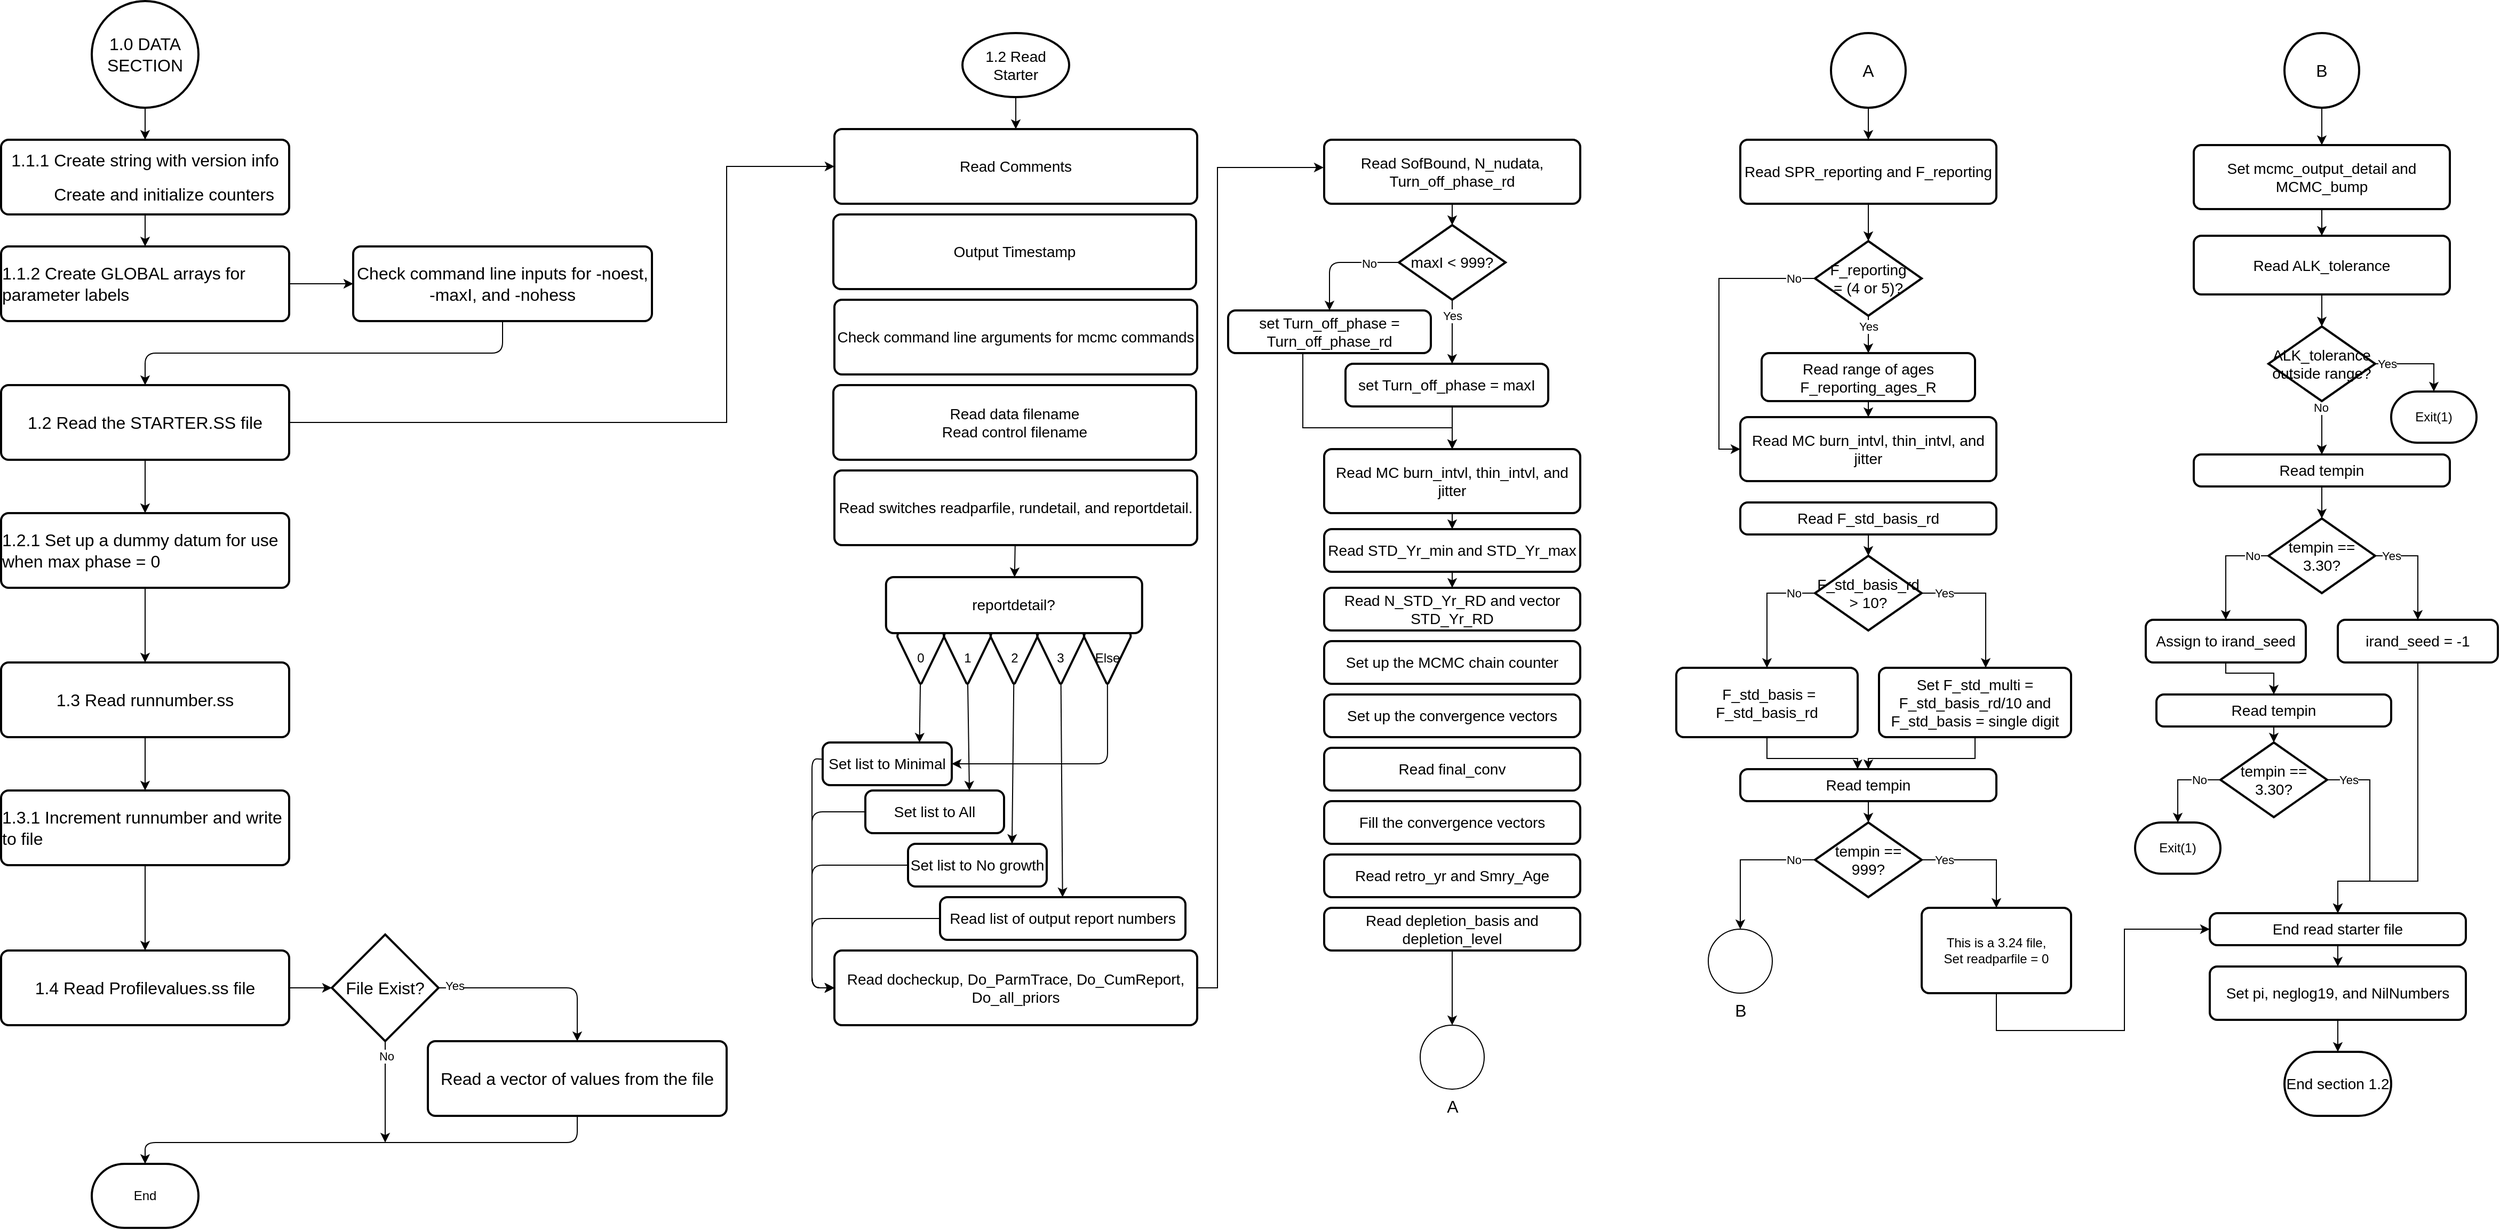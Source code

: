 <mxfile version="13.9.9" type="device"><diagram id="C5RBs43oDa-KdzZeNtuy" name="Page-1"><mxGraphModel dx="1086" dy="666" grid="1" gridSize="10" guides="1" tooltips="1" connect="1" arrows="1" fold="1" page="1" pageScale="1" pageWidth="827" pageHeight="1169" math="0" shadow="0"><root><mxCell id="WIyWlLk6GJQsqaUBKTNV-0"/><mxCell id="WIyWlLk6GJQsqaUBKTNV-1" parent="WIyWlLk6GJQsqaUBKTNV-0"/><mxCell id="gzyCwJPKPhYX8u2WVX2D-1" value="&lt;span id=&quot;docs-internal-guid-74301e7c-7fff-8f0c-b2f0-00d0969d23ce&quot; style=&quot;text-align: left&quot;&gt;&lt;p dir=&quot;ltr&quot; style=&quot;line-height: 1.2 ; margin-top: 10pt ; margin-bottom: 10pt&quot;&gt;&lt;span style=&quot;background-color: transparent ; font-family: &amp;#34;arial&amp;#34; ; font-size: 12pt&quot;&gt;1.1.1 Create string with version info&lt;/span&gt;&lt;br&gt;&lt;/p&gt;&lt;p dir=&quot;ltr&quot; style=&quot;line-height: 1.2 ; margin-top: 10pt ; margin-bottom: 10pt&quot;&gt;&lt;span style=&quot;font-size: 12pt ; font-family: &amp;#34;arial&amp;#34; ; background-color: transparent ; vertical-align: baseline&quot;&gt;&amp;nbsp;&amp;nbsp;&amp;nbsp;&amp;nbsp;&amp;nbsp;&amp;nbsp;&amp;nbsp;&amp;nbsp;&lt;/span&gt;&lt;span style=&quot;font-size: 12pt ; font-family: &amp;#34;arial&amp;#34; ; background-color: transparent ; vertical-align: baseline&quot;&gt;&lt;span class=&quot;Apple-tab-span&quot;&gt;&#9;&lt;/span&gt;&lt;/span&gt;&lt;span style=&quot;font-size: 12pt ; font-family: &amp;#34;arial&amp;#34; ; background-color: transparent ; vertical-align: baseline&quot;&gt;Create and initialize counters&lt;/span&gt;&lt;/p&gt;&lt;/span&gt;" style="rounded=1;whiteSpace=wrap;html=1;absoluteArcSize=1;arcSize=14;strokeWidth=2;" parent="WIyWlLk6GJQsqaUBKTNV-1" vertex="1"><mxGeometry x="120" y="140" width="270" height="70" as="geometry"/></mxCell><mxCell id="gzyCwJPKPhYX8u2WVX2D-2" value="&lt;span id=&quot;docs-internal-guid-74301e7c-7fff-8f0c-b2f0-00d0969d23ce&quot; style=&quot;text-align: left&quot;&gt;&lt;p dir=&quot;ltr&quot; style=&quot;line-height: 1.2 ; margin-top: 10pt ; margin-bottom: 10pt&quot;&gt;&lt;span style=&quot;font-size: 12pt ; font-family: &amp;#34;arial&amp;#34; ; background-color: transparent ; vertical-align: baseline&quot;&gt;1.1.2 Create GLOBAL arrays for parameter labels&lt;/span&gt;&lt;/p&gt;&lt;/span&gt;" style="rounded=1;whiteSpace=wrap;html=1;absoluteArcSize=1;arcSize=14;strokeWidth=2;" parent="WIyWlLk6GJQsqaUBKTNV-1" vertex="1"><mxGeometry x="120" y="240" width="270" height="70" as="geometry"/></mxCell><mxCell id="Yfk_-4pdBPyieqHBKLAY-0" style="edgeStyle=orthogonalEdgeStyle;rounded=0;orthogonalLoop=1;jettySize=auto;html=1;entryX=0;entryY=0.5;entryDx=0;entryDy=0;" parent="WIyWlLk6GJQsqaUBKTNV-1" source="gzyCwJPKPhYX8u2WVX2D-7" target="TIcceE2cuRt9TOnaKogz-20" edge="1"><mxGeometry relative="1" as="geometry"><mxPoint x="510" y="405" as="targetPoint"/><Array as="points"><mxPoint x="800" y="405"/><mxPoint x="800" y="165"/></Array></mxGeometry></mxCell><mxCell id="gzyCwJPKPhYX8u2WVX2D-7" value="&lt;span id=&quot;docs-internal-guid-74301e7c-7fff-8f0c-b2f0-00d0969d23ce&quot; style=&quot;text-align: left&quot;&gt;&lt;p dir=&quot;ltr&quot; style=&quot;line-height: 1.2 ; margin-top: 10pt ; margin-bottom: 10pt&quot;&gt;&lt;span style=&quot;font-family: &amp;#34;arial&amp;#34; ; font-size: 16px&quot;&gt;1.2 Read the STARTER.SS file&lt;/span&gt;&lt;br&gt;&lt;/p&gt;&lt;/span&gt;" style="rounded=1;whiteSpace=wrap;html=1;absoluteArcSize=1;arcSize=14;strokeWidth=2;" parent="WIyWlLk6GJQsqaUBKTNV-1" vertex="1"><mxGeometry x="120" y="370" width="270" height="70" as="geometry"/></mxCell><mxCell id="gzyCwJPKPhYX8u2WVX2D-8" value="&lt;span id=&quot;docs-internal-guid-74301e7c-7fff-8f0c-b2f0-00d0969d23ce&quot; style=&quot;text-align: left&quot;&gt;&lt;p dir=&quot;ltr&quot; style=&quot;line-height: 1.2 ; margin-top: 10pt ; margin-bottom: 10pt&quot;&gt;&lt;span style=&quot;font-family: &amp;#34;arial&amp;#34; ; font-size: 16px&quot;&gt;1.2.1 Set up a dummy datum for use when max phase = 0&lt;/span&gt;&lt;br&gt;&lt;/p&gt;&lt;/span&gt;" style="rounded=1;whiteSpace=wrap;html=1;absoluteArcSize=1;arcSize=14;strokeWidth=2;" parent="WIyWlLk6GJQsqaUBKTNV-1" vertex="1"><mxGeometry x="120" y="490" width="270" height="70" as="geometry"/></mxCell><mxCell id="gzyCwJPKPhYX8u2WVX2D-9" value="&lt;span id=&quot;docs-internal-guid-74301e7c-7fff-8f0c-b2f0-00d0969d23ce&quot; style=&quot;text-align: left&quot;&gt;&lt;p dir=&quot;ltr&quot; style=&quot;line-height: 1.2 ; margin-top: 10pt ; margin-bottom: 10pt&quot;&gt;&lt;span style=&quot;font-family: &amp;#34;arial&amp;#34; ; font-size: 16px&quot;&gt;1.3 Read runnumber.ss&lt;/span&gt;&lt;br&gt;&lt;/p&gt;&lt;/span&gt;" style="rounded=1;whiteSpace=wrap;html=1;absoluteArcSize=1;arcSize=14;strokeWidth=2;" parent="WIyWlLk6GJQsqaUBKTNV-1" vertex="1"><mxGeometry x="120" y="630" width="270" height="70" as="geometry"/></mxCell><mxCell id="gzyCwJPKPhYX8u2WVX2D-10" value="&lt;span id=&quot;docs-internal-guid-74301e7c-7fff-8f0c-b2f0-00d0969d23ce&quot; style=&quot;text-align: left&quot;&gt;&lt;p dir=&quot;ltr&quot; style=&quot;line-height: 1.2 ; margin-top: 10pt ; margin-bottom: 10pt&quot;&gt;&lt;span style=&quot;font-family: &amp;#34;arial&amp;#34; ; font-size: 16px&quot;&gt;1.3.1 Increment runnumber and write to file&lt;/span&gt;&lt;br&gt;&lt;/p&gt;&lt;/span&gt;" style="rounded=1;whiteSpace=wrap;html=1;absoluteArcSize=1;arcSize=14;strokeWidth=2;" parent="WIyWlLk6GJQsqaUBKTNV-1" vertex="1"><mxGeometry x="120" y="750" width="270" height="70" as="geometry"/></mxCell><mxCell id="TIcceE2cuRt9TOnaKogz-0" value="&lt;span id=&quot;docs-internal-guid-74301e7c-7fff-8f0c-b2f0-00d0969d23ce&quot; style=&quot;text-align: left&quot;&gt;&lt;p dir=&quot;ltr&quot; style=&quot;line-height: 1.2 ; margin-top: 10pt ; margin-bottom: 10pt&quot;&gt;&lt;span style=&quot;font-size: 12pt ; font-family: &amp;#34;arial&amp;#34; ; color: rgb(0 , 0 , 0) ; background-color: transparent ; font-weight: 400 ; font-style: normal ; font-variant: normal ; text-decoration: none ; vertical-align: baseline&quot;&gt;1.4 Read Profilevalues.ss file&lt;/span&gt;&lt;/p&gt;&lt;/span&gt;" style="rounded=1;whiteSpace=wrap;html=1;absoluteArcSize=1;arcSize=14;strokeWidth=2;" parent="WIyWlLk6GJQsqaUBKTNV-1" vertex="1"><mxGeometry x="120" y="900" width="270" height="70" as="geometry"/></mxCell><mxCell id="TIcceE2cuRt9TOnaKogz-2" value="&lt;span style=&quot;font-family: &amp;#34;arial&amp;#34; ; font-size: 16px ; text-align: left&quot;&gt;1.0 DATA SECTION&lt;/span&gt;" style="strokeWidth=2;html=1;shape=mxgraph.flowchart.start_2;whiteSpace=wrap;" parent="WIyWlLk6GJQsqaUBKTNV-1" vertex="1"><mxGeometry x="205" y="10" width="100" height="100" as="geometry"/></mxCell><mxCell id="TIcceE2cuRt9TOnaKogz-4" value="&lt;span style=&quot;font-family: &amp;#34;arial&amp;#34; ; font-size: 16px ; text-align: left&quot;&gt;Check command line inputs for -noest, -maxI, and -nohess&lt;/span&gt;" style="rounded=1;whiteSpace=wrap;html=1;absoluteArcSize=1;arcSize=14;strokeWidth=2;" parent="WIyWlLk6GJQsqaUBKTNV-1" vertex="1"><mxGeometry x="450" y="240" width="280" height="70" as="geometry"/></mxCell><mxCell id="TIcceE2cuRt9TOnaKogz-5" value="&lt;span id=&quot;docs-internal-guid-74301e7c-7fff-8f0c-b2f0-00d0969d23ce&quot; style=&quot;text-align: left&quot;&gt;&lt;p dir=&quot;ltr&quot; style=&quot;line-height: 1.2 ; margin-top: 10pt ; margin-bottom: 10pt&quot;&gt;&lt;span style=&quot;background-color: transparent ; font-family: &amp;#34;arial&amp;#34; ; font-size: 12pt&quot;&gt;Read a vector of values from the file&lt;/span&gt;&lt;/p&gt;&lt;/span&gt;" style="rounded=1;whiteSpace=wrap;html=1;absoluteArcSize=1;arcSize=14;strokeWidth=2;" parent="WIyWlLk6GJQsqaUBKTNV-1" vertex="1"><mxGeometry x="520" y="985" width="280" height="70" as="geometry"/></mxCell><mxCell id="TIcceE2cuRt9TOnaKogz-6" value="End" style="strokeWidth=2;html=1;shape=mxgraph.flowchart.terminator;whiteSpace=wrap;" parent="WIyWlLk6GJQsqaUBKTNV-1" vertex="1"><mxGeometry x="205" y="1100" width="100" height="60" as="geometry"/></mxCell><mxCell id="TIcceE2cuRt9TOnaKogz-7" value="" style="endArrow=classic;html=1;" parent="WIyWlLk6GJQsqaUBKTNV-1" source="TIcceE2cuRt9TOnaKogz-0" target="TIcceE2cuRt9TOnaKogz-29" edge="1"><mxGeometry width="50" height="50" relative="1" as="geometry"><mxPoint x="580" y="830" as="sourcePoint"/><mxPoint x="630" y="780" as="targetPoint"/></mxGeometry></mxCell><mxCell id="TIcceE2cuRt9TOnaKogz-8" value="" style="endArrow=classic;html=1;" parent="WIyWlLk6GJQsqaUBKTNV-1" source="TIcceE2cuRt9TOnaKogz-5" target="TIcceE2cuRt9TOnaKogz-6" edge="1"><mxGeometry width="50" height="50" relative="1" as="geometry"><mxPoint x="580" y="830" as="sourcePoint"/><mxPoint x="630" y="780" as="targetPoint"/><Array as="points"><mxPoint x="660" y="1080"/><mxPoint x="255" y="1080"/></Array></mxGeometry></mxCell><mxCell id="TIcceE2cuRt9TOnaKogz-9" value="" style="endArrow=classic;html=1;" parent="WIyWlLk6GJQsqaUBKTNV-1" source="gzyCwJPKPhYX8u2WVX2D-10" target="TIcceE2cuRt9TOnaKogz-0" edge="1"><mxGeometry width="50" height="50" relative="1" as="geometry"><mxPoint x="580" y="700" as="sourcePoint"/><mxPoint x="630" y="650" as="targetPoint"/></mxGeometry></mxCell><mxCell id="TIcceE2cuRt9TOnaKogz-10" value="" style="endArrow=classic;html=1;" parent="WIyWlLk6GJQsqaUBKTNV-1" source="gzyCwJPKPhYX8u2WVX2D-9" target="gzyCwJPKPhYX8u2WVX2D-10" edge="1"><mxGeometry width="50" height="50" relative="1" as="geometry"><mxPoint x="580" y="700" as="sourcePoint"/><mxPoint x="630" y="650" as="targetPoint"/></mxGeometry></mxCell><mxCell id="TIcceE2cuRt9TOnaKogz-11" value="" style="endArrow=classic;html=1;" parent="WIyWlLk6GJQsqaUBKTNV-1" source="gzyCwJPKPhYX8u2WVX2D-8" target="gzyCwJPKPhYX8u2WVX2D-9" edge="1"><mxGeometry width="50" height="50" relative="1" as="geometry"><mxPoint x="580" y="610" as="sourcePoint"/><mxPoint x="630" y="560" as="targetPoint"/></mxGeometry></mxCell><mxCell id="TIcceE2cuRt9TOnaKogz-12" value="" style="endArrow=classic;html=1;" parent="WIyWlLk6GJQsqaUBKTNV-1" source="TIcceE2cuRt9TOnaKogz-2" target="gzyCwJPKPhYX8u2WVX2D-1" edge="1"><mxGeometry width="50" height="50" relative="1" as="geometry"><mxPoint x="580" y="350" as="sourcePoint"/><mxPoint x="630" y="300" as="targetPoint"/></mxGeometry></mxCell><mxCell id="TIcceE2cuRt9TOnaKogz-13" value="" style="endArrow=classic;html=1;" parent="WIyWlLk6GJQsqaUBKTNV-1" source="gzyCwJPKPhYX8u2WVX2D-1" target="gzyCwJPKPhYX8u2WVX2D-2" edge="1"><mxGeometry width="50" height="50" relative="1" as="geometry"><mxPoint x="580" y="350" as="sourcePoint"/><mxPoint x="630" y="300" as="targetPoint"/></mxGeometry></mxCell><mxCell id="TIcceE2cuRt9TOnaKogz-14" value="" style="endArrow=classic;html=1;" parent="WIyWlLk6GJQsqaUBKTNV-1" source="gzyCwJPKPhYX8u2WVX2D-2" target="TIcceE2cuRt9TOnaKogz-4" edge="1"><mxGeometry width="50" height="50" relative="1" as="geometry"><mxPoint x="580" y="350" as="sourcePoint"/><mxPoint x="630" y="300" as="targetPoint"/></mxGeometry></mxCell><mxCell id="TIcceE2cuRt9TOnaKogz-15" value="" style="endArrow=classic;html=1;" parent="WIyWlLk6GJQsqaUBKTNV-1" source="TIcceE2cuRt9TOnaKogz-4" target="gzyCwJPKPhYX8u2WVX2D-7" edge="1"><mxGeometry width="50" height="50" relative="1" as="geometry"><mxPoint x="580" y="350" as="sourcePoint"/><mxPoint x="630" y="300" as="targetPoint"/><Array as="points"><mxPoint x="590" y="340"/><mxPoint x="255" y="340"/></Array></mxGeometry></mxCell><mxCell id="TIcceE2cuRt9TOnaKogz-17" value="" style="endArrow=classic;html=1;" parent="WIyWlLk6GJQsqaUBKTNV-1" source="gzyCwJPKPhYX8u2WVX2D-7" target="gzyCwJPKPhYX8u2WVX2D-8" edge="1"><mxGeometry width="50" height="50" relative="1" as="geometry"><mxPoint x="580" y="310" as="sourcePoint"/><mxPoint x="630" y="260" as="targetPoint"/></mxGeometry></mxCell><mxCell id="TIcceE2cuRt9TOnaKogz-19" value="&lt;font style=&quot;font-size: 14px&quot;&gt;1.2 Read Starter&lt;/font&gt;" style="strokeWidth=2;html=1;shape=mxgraph.flowchart.start_1;whiteSpace=wrap;" parent="WIyWlLk6GJQsqaUBKTNV-1" vertex="1"><mxGeometry x="1021" y="40" width="100" height="60" as="geometry"/></mxCell><mxCell id="TIcceE2cuRt9TOnaKogz-20" value="&lt;font style=&quot;font-size: 14px&quot;&gt;Read Comments&lt;/font&gt;" style="rounded=1;whiteSpace=wrap;html=1;absoluteArcSize=1;arcSize=14;strokeWidth=2;" parent="WIyWlLk6GJQsqaUBKTNV-1" vertex="1"><mxGeometry x="901" y="130" width="340" height="70" as="geometry"/></mxCell><mxCell id="TIcceE2cuRt9TOnaKogz-21" value="&lt;font style=&quot;font-size: 14px&quot;&gt;Output Timestamp&lt;/font&gt;" style="rounded=1;whiteSpace=wrap;html=1;absoluteArcSize=1;arcSize=14;strokeWidth=2;" parent="WIyWlLk6GJQsqaUBKTNV-1" vertex="1"><mxGeometry x="900" y="210" width="340" height="70" as="geometry"/></mxCell><mxCell id="TIcceE2cuRt9TOnaKogz-22" value="&lt;font style=&quot;font-size: 14px&quot;&gt;Check command line arguments for mcmc commands&lt;/font&gt;" style="rounded=1;whiteSpace=wrap;html=1;absoluteArcSize=1;arcSize=14;strokeWidth=2;" parent="WIyWlLk6GJQsqaUBKTNV-1" vertex="1"><mxGeometry x="901" y="290" width="340" height="70" as="geometry"/></mxCell><mxCell id="TIcceE2cuRt9TOnaKogz-23" value="&lt;font style=&quot;font-size: 14px&quot;&gt;Read data filename&lt;br&gt;Read control filename&lt;br&gt;&lt;/font&gt;" style="rounded=1;whiteSpace=wrap;html=1;absoluteArcSize=1;arcSize=14;strokeWidth=2;" parent="WIyWlLk6GJQsqaUBKTNV-1" vertex="1"><mxGeometry x="900" y="370" width="340" height="70" as="geometry"/></mxCell><mxCell id="TIcceE2cuRt9TOnaKogz-24" value="&lt;font style=&quot;font-size: 14px&quot;&gt;Read switches readparfile, rundetail, and reportdetail.&lt;br&gt;&lt;/font&gt;" style="rounded=1;whiteSpace=wrap;html=1;absoluteArcSize=1;arcSize=14;strokeWidth=2;" parent="WIyWlLk6GJQsqaUBKTNV-1" vertex="1"><mxGeometry x="901" y="450" width="340" height="70" as="geometry"/></mxCell><mxCell id="TIcceE2cuRt9TOnaKogz-25" value="&lt;font style=&quot;font-size: 14px&quot;&gt;Read list of output report numbers&lt;br&gt;&lt;/font&gt;" style="rounded=1;whiteSpace=wrap;html=1;absoluteArcSize=1;arcSize=14;strokeWidth=2;" parent="WIyWlLk6GJQsqaUBKTNV-1" vertex="1"><mxGeometry x="1000" y="850" width="230" height="40" as="geometry"/></mxCell><mxCell id="TIcceE2cuRt9TOnaKogz-26" value="" style="endArrow=classic;html=1;" parent="WIyWlLk6GJQsqaUBKTNV-1" source="TIcceE2cuRt9TOnaKogz-19" target="TIcceE2cuRt9TOnaKogz-20" edge="1"><mxGeometry width="50" height="50" relative="1" as="geometry"><mxPoint x="850" y="290" as="sourcePoint"/><mxPoint x="900" y="240" as="targetPoint"/></mxGeometry></mxCell><mxCell id="B9iEPsx7SQWteHCYO1sl-30" style="edgeStyle=orthogonalEdgeStyle;rounded=0;orthogonalLoop=1;jettySize=auto;html=1;entryX=-0.002;entryY=0.44;entryDx=0;entryDy=0;entryPerimeter=0;" parent="WIyWlLk6GJQsqaUBKTNV-1" source="TIcceE2cuRt9TOnaKogz-27" target="TIcceE2cuRt9TOnaKogz-28" edge="1"><mxGeometry relative="1" as="geometry"><Array as="points"><mxPoint x="1260" y="935"/><mxPoint x="1260" y="166"/><mxPoint x="1360" y="166"/></Array></mxGeometry></mxCell><mxCell id="TIcceE2cuRt9TOnaKogz-27" value="&lt;font style=&quot;font-size: 14px&quot;&gt;Read docheckup, Do_ParmTrace, Do_CumReport, Do_all_priors&lt;br&gt;&lt;/font&gt;" style="rounded=1;whiteSpace=wrap;html=1;absoluteArcSize=1;arcSize=14;strokeWidth=2;" parent="WIyWlLk6GJQsqaUBKTNV-1" vertex="1"><mxGeometry x="901" y="900" width="340" height="70" as="geometry"/></mxCell><mxCell id="TIcceE2cuRt9TOnaKogz-28" value="&lt;font style=&quot;font-size: 14px&quot;&gt;Read SofBound, N_nudata, Turn_off_phase_rd&lt;br&gt;&lt;/font&gt;" style="rounded=1;whiteSpace=wrap;html=1;absoluteArcSize=1;arcSize=14;strokeWidth=2;" parent="WIyWlLk6GJQsqaUBKTNV-1" vertex="1"><mxGeometry x="1360" y="140" width="240" height="60" as="geometry"/></mxCell><mxCell id="TIcceE2cuRt9TOnaKogz-29" value="&lt;font style=&quot;font-size: 16px&quot;&gt;File Exist?&lt;/font&gt;" style="strokeWidth=2;html=1;shape=mxgraph.flowchart.decision;whiteSpace=wrap;" parent="WIyWlLk6GJQsqaUBKTNV-1" vertex="1"><mxGeometry x="430" y="885" width="100" height="100" as="geometry"/></mxCell><mxCell id="TIcceE2cuRt9TOnaKogz-31" value="" style="endArrow=classic;html=1;" parent="WIyWlLk6GJQsqaUBKTNV-1" source="TIcceE2cuRt9TOnaKogz-29" target="TIcceE2cuRt9TOnaKogz-5" edge="1"><mxGeometry width="50" height="50" relative="1" as="geometry"><mxPoint x="400" y="1010" as="sourcePoint"/><mxPoint x="450" y="960" as="targetPoint"/><Array as="points"><mxPoint x="660" y="935"/></Array></mxGeometry></mxCell><mxCell id="TIcceE2cuRt9TOnaKogz-34" value="Yes" style="edgeLabel;html=1;align=center;verticalAlign=middle;resizable=0;points=[];" parent="TIcceE2cuRt9TOnaKogz-31" vertex="1" connectable="0"><mxGeometry x="-0.836" y="2" relative="1" as="geometry"><mxPoint as="offset"/></mxGeometry></mxCell><mxCell id="TIcceE2cuRt9TOnaKogz-32" value="" style="endArrow=classic;html=1;" parent="WIyWlLk6GJQsqaUBKTNV-1" source="TIcceE2cuRt9TOnaKogz-29" edge="1"><mxGeometry width="50" height="50" relative="1" as="geometry"><mxPoint x="480" y="1040" as="sourcePoint"/><mxPoint x="480" y="1080" as="targetPoint"/></mxGeometry></mxCell><mxCell id="TIcceE2cuRt9TOnaKogz-33" value="No" style="edgeLabel;html=1;align=center;verticalAlign=middle;resizable=0;points=[];" parent="TIcceE2cuRt9TOnaKogz-32" vertex="1" connectable="0"><mxGeometry x="-0.721" y="1" relative="1" as="geometry"><mxPoint as="offset"/></mxGeometry></mxCell><mxCell id="B9iEPsx7SQWteHCYO1sl-8" value="" style="group" parent="WIyWlLk6GJQsqaUBKTNV-1" vertex="1" connectable="0"><mxGeometry x="949.38" y="550" width="240" height="140" as="geometry"/></mxCell><mxCell id="B9iEPsx7SQWteHCYO1sl-1" value="0" style="strokeWidth=2;html=1;shape=mxgraph.flowchart.merge_or_storage;whiteSpace=wrap;" parent="B9iEPsx7SQWteHCYO1sl-8" vertex="1"><mxGeometry x="10.62" y="52.5" width="43.75" height="47.5" as="geometry"/></mxCell><mxCell id="B9iEPsx7SQWteHCYO1sl-2" value="1" style="strokeWidth=2;html=1;shape=mxgraph.flowchart.merge_or_storage;whiteSpace=wrap;" parent="B9iEPsx7SQWteHCYO1sl-8" vertex="1"><mxGeometry x="54.37" y="52.5" width="43.75" height="47.5" as="geometry"/></mxCell><mxCell id="B9iEPsx7SQWteHCYO1sl-3" value="2" style="strokeWidth=2;html=1;shape=mxgraph.flowchart.merge_or_storage;whiteSpace=wrap;" parent="B9iEPsx7SQWteHCYO1sl-8" vertex="1"><mxGeometry x="98.12" y="52.5" width="43.75" height="47.5" as="geometry"/></mxCell><mxCell id="B9iEPsx7SQWteHCYO1sl-4" value="3" style="strokeWidth=2;html=1;shape=mxgraph.flowchart.merge_or_storage;whiteSpace=wrap;" parent="B9iEPsx7SQWteHCYO1sl-8" vertex="1"><mxGeometry x="141.87" y="52.5" width="43.75" height="47.5" as="geometry"/></mxCell><mxCell id="B9iEPsx7SQWteHCYO1sl-6" value="&lt;font style=&quot;font-size: 14px&quot;&gt;reportdetail?&lt;br&gt;&lt;/font&gt;" style="rounded=1;whiteSpace=wrap;html=1;absoluteArcSize=1;arcSize=14;strokeWidth=2;" parent="B9iEPsx7SQWteHCYO1sl-8" vertex="1"><mxGeometry width="240" height="52.5" as="geometry"/></mxCell><mxCell id="B9iEPsx7SQWteHCYO1sl-7" value="Else" style="strokeWidth=2;html=1;shape=mxgraph.flowchart.merge_or_storage;whiteSpace=wrap;" parent="B9iEPsx7SQWteHCYO1sl-8" vertex="1"><mxGeometry x="185.62" y="52.5" width="43.75" height="47.5" as="geometry"/></mxCell><mxCell id="B9iEPsx7SQWteHCYO1sl-9" value="" style="endArrow=classic;html=1;" parent="WIyWlLk6GJQsqaUBKTNV-1" source="B9iEPsx7SQWteHCYO1sl-4" target="TIcceE2cuRt9TOnaKogz-25" edge="1"><mxGeometry width="50" height="50" relative="1" as="geometry"><mxPoint x="890" y="840" as="sourcePoint"/><mxPoint x="940" y="790" as="targetPoint"/></mxGeometry></mxCell><mxCell id="B9iEPsx7SQWteHCYO1sl-10" value="&lt;font style=&quot;font-size: 14px&quot;&gt;Set list to Minimal&lt;br&gt;&lt;/font&gt;" style="rounded=1;whiteSpace=wrap;html=1;absoluteArcSize=1;arcSize=14;strokeWidth=2;" parent="WIyWlLk6GJQsqaUBKTNV-1" vertex="1"><mxGeometry x="890" y="705" width="121" height="40" as="geometry"/></mxCell><mxCell id="B9iEPsx7SQWteHCYO1sl-11" value="&lt;font style=&quot;font-size: 14px&quot;&gt;Set list to All&lt;br&gt;&lt;/font&gt;" style="rounded=1;whiteSpace=wrap;html=1;absoluteArcSize=1;arcSize=14;strokeWidth=2;" parent="WIyWlLk6GJQsqaUBKTNV-1" vertex="1"><mxGeometry x="930" y="750" width="130" height="40" as="geometry"/></mxCell><mxCell id="B9iEPsx7SQWteHCYO1sl-12" value="&lt;font style=&quot;font-size: 14px&quot;&gt;Set list to No growth&lt;br&gt;&lt;/font&gt;" style="rounded=1;whiteSpace=wrap;html=1;absoluteArcSize=1;arcSize=14;strokeWidth=2;" parent="WIyWlLk6GJQsqaUBKTNV-1" vertex="1"><mxGeometry x="970" y="800" width="130" height="40" as="geometry"/></mxCell><mxCell id="B9iEPsx7SQWteHCYO1sl-13" value="" style="endArrow=classic;html=1;entryX=0.75;entryY=0;entryDx=0;entryDy=0;" parent="WIyWlLk6GJQsqaUBKTNV-1" source="B9iEPsx7SQWteHCYO1sl-1" target="B9iEPsx7SQWteHCYO1sl-10" edge="1"><mxGeometry width="50" height="50" relative="1" as="geometry"><mxPoint x="890" y="970" as="sourcePoint"/><mxPoint x="940" y="920" as="targetPoint"/></mxGeometry></mxCell><mxCell id="B9iEPsx7SQWteHCYO1sl-14" value="" style="endArrow=classic;html=1;" parent="WIyWlLk6GJQsqaUBKTNV-1" source="B9iEPsx7SQWteHCYO1sl-7" target="B9iEPsx7SQWteHCYO1sl-10" edge="1"><mxGeometry width="50" height="50" relative="1" as="geometry"><mxPoint x="890" y="900" as="sourcePoint"/><mxPoint x="940" y="850" as="targetPoint"/><Array as="points"><mxPoint x="1157" y="725"/></Array></mxGeometry></mxCell><mxCell id="B9iEPsx7SQWteHCYO1sl-15" value="" style="endArrow=classic;html=1;entryX=0.75;entryY=0;entryDx=0;entryDy=0;" parent="WIyWlLk6GJQsqaUBKTNV-1" source="B9iEPsx7SQWteHCYO1sl-3" target="B9iEPsx7SQWteHCYO1sl-12" edge="1"><mxGeometry width="50" height="50" relative="1" as="geometry"><mxPoint x="890" y="900" as="sourcePoint"/><mxPoint x="940" y="850" as="targetPoint"/></mxGeometry></mxCell><mxCell id="B9iEPsx7SQWteHCYO1sl-16" value="" style="endArrow=classic;html=1;entryX=0.75;entryY=0;entryDx=0;entryDy=0;" parent="WIyWlLk6GJQsqaUBKTNV-1" source="B9iEPsx7SQWteHCYO1sl-2" target="B9iEPsx7SQWteHCYO1sl-11" edge="1"><mxGeometry width="50" height="50" relative="1" as="geometry"><mxPoint x="890" y="900" as="sourcePoint"/><mxPoint x="940" y="850" as="targetPoint"/></mxGeometry></mxCell><mxCell id="B9iEPsx7SQWteHCYO1sl-17" value="" style="endArrow=classic;html=1;" parent="WIyWlLk6GJQsqaUBKTNV-1" source="B9iEPsx7SQWteHCYO1sl-10" target="TIcceE2cuRt9TOnaKogz-27" edge="1"><mxGeometry width="50" height="50" relative="1" as="geometry"><mxPoint x="970" y="940" as="sourcePoint"/><mxPoint x="1020" y="890" as="targetPoint"/><Array as="points"><mxPoint x="880" y="720"/><mxPoint x="880" y="935"/></Array></mxGeometry></mxCell><mxCell id="B9iEPsx7SQWteHCYO1sl-18" value="" style="endArrow=classic;html=1;" parent="WIyWlLk6GJQsqaUBKTNV-1" source="B9iEPsx7SQWteHCYO1sl-11" target="TIcceE2cuRt9TOnaKogz-27" edge="1"><mxGeometry width="50" height="50" relative="1" as="geometry"><mxPoint x="970" y="860" as="sourcePoint"/><mxPoint x="1020" y="810" as="targetPoint"/><Array as="points"><mxPoint x="880" y="770"/><mxPoint x="880" y="935"/></Array></mxGeometry></mxCell><mxCell id="B9iEPsx7SQWteHCYO1sl-19" value="" style="endArrow=classic;html=1;" parent="WIyWlLk6GJQsqaUBKTNV-1" source="B9iEPsx7SQWteHCYO1sl-12" target="TIcceE2cuRt9TOnaKogz-27" edge="1"><mxGeometry width="50" height="50" relative="1" as="geometry"><mxPoint x="970" y="860" as="sourcePoint"/><mxPoint x="1020" y="810" as="targetPoint"/><Array as="points"><mxPoint x="880" y="820"/><mxPoint x="880" y="935"/></Array></mxGeometry></mxCell><mxCell id="B9iEPsx7SQWteHCYO1sl-20" value="" style="endArrow=classic;html=1;" parent="WIyWlLk6GJQsqaUBKTNV-1" source="TIcceE2cuRt9TOnaKogz-25" target="TIcceE2cuRt9TOnaKogz-27" edge="1"><mxGeometry width="50" height="50" relative="1" as="geometry"><mxPoint x="970" y="860" as="sourcePoint"/><mxPoint x="1020" y="810" as="targetPoint"/><Array as="points"><mxPoint x="880" y="870"/><mxPoint x="880" y="935"/></Array></mxGeometry></mxCell><mxCell id="B9iEPsx7SQWteHCYO1sl-21" value="" style="endArrow=classic;html=1;" parent="WIyWlLk6GJQsqaUBKTNV-1" source="TIcceE2cuRt9TOnaKogz-24" target="B9iEPsx7SQWteHCYO1sl-6" edge="1"><mxGeometry width="50" height="50" relative="1" as="geometry"><mxPoint x="710" y="720" as="sourcePoint"/><mxPoint x="760" y="670" as="targetPoint"/></mxGeometry></mxCell><mxCell id="B9iEPsx7SQWteHCYO1sl-46" style="edgeStyle=orthogonalEdgeStyle;rounded=0;orthogonalLoop=1;jettySize=auto;html=1;entryX=0.526;entryY=0;entryDx=0;entryDy=0;entryPerimeter=0;" parent="WIyWlLk6GJQsqaUBKTNV-1" source="B9iEPsx7SQWteHCYO1sl-22" target="B9iEPsx7SQWteHCYO1sl-24" edge="1"><mxGeometry relative="1" as="geometry"/></mxCell><mxCell id="B9iEPsx7SQWteHCYO1sl-47" value="Yes" style="edgeLabel;html=1;align=center;verticalAlign=middle;resizable=0;points=[];" parent="B9iEPsx7SQWteHCYO1sl-46" vertex="1" connectable="0"><mxGeometry x="-0.72" relative="1" as="geometry"><mxPoint y="6.43" as="offset"/></mxGeometry></mxCell><mxCell id="B9iEPsx7SQWteHCYO1sl-22" value="&lt;font style=&quot;font-size: 14px&quot;&gt;maxI &amp;lt; 999?&lt;/font&gt;" style="strokeWidth=2;html=1;shape=mxgraph.flowchart.decision;whiteSpace=wrap;" parent="WIyWlLk6GJQsqaUBKTNV-1" vertex="1"><mxGeometry x="1430" y="220" width="100" height="70" as="geometry"/></mxCell><mxCell id="B9iEPsx7SQWteHCYO1sl-23" value="" style="endArrow=classic;html=1;" parent="WIyWlLk6GJQsqaUBKTNV-1" source="TIcceE2cuRt9TOnaKogz-28" target="B9iEPsx7SQWteHCYO1sl-22" edge="1"><mxGeometry width="50" height="50" relative="1" as="geometry"><mxPoint x="1620" y="360" as="sourcePoint"/><mxPoint x="1670" y="310" as="targetPoint"/></mxGeometry></mxCell><mxCell id="B9iEPsx7SQWteHCYO1sl-37" style="edgeStyle=orthogonalEdgeStyle;rounded=0;orthogonalLoop=1;jettySize=auto;html=1;" parent="WIyWlLk6GJQsqaUBKTNV-1" source="B9iEPsx7SQWteHCYO1sl-24" target="B9iEPsx7SQWteHCYO1sl-31" edge="1"><mxGeometry relative="1" as="geometry"><Array as="points"><mxPoint x="1480" y="410"/><mxPoint x="1480" y="410"/></Array></mxGeometry></mxCell><mxCell id="B9iEPsx7SQWteHCYO1sl-24" value="&lt;font style=&quot;font-size: 14px&quot;&gt;set Turn_off_phase = maxI&lt;br&gt;&lt;/font&gt;" style="rounded=1;whiteSpace=wrap;html=1;absoluteArcSize=1;arcSize=14;strokeWidth=2;" parent="WIyWlLk6GJQsqaUBKTNV-1" vertex="1"><mxGeometry x="1380" y="350" width="190" height="40" as="geometry"/></mxCell><mxCell id="B9iEPsx7SQWteHCYO1sl-36" style="edgeStyle=orthogonalEdgeStyle;rounded=0;orthogonalLoop=1;jettySize=auto;html=1;" parent="WIyWlLk6GJQsqaUBKTNV-1" source="B9iEPsx7SQWteHCYO1sl-25" target="B9iEPsx7SQWteHCYO1sl-31" edge="1"><mxGeometry relative="1" as="geometry"><mxPoint x="1360" y="430" as="targetPoint"/><Array as="points"><mxPoint x="1340" y="410"/><mxPoint x="1480" y="410"/></Array></mxGeometry></mxCell><mxCell id="B9iEPsx7SQWteHCYO1sl-25" value="&lt;font style=&quot;font-size: 14px&quot;&gt;set Turn_off_phase = Turn_off_phase_rd&lt;br&gt;&lt;/font&gt;" style="rounded=1;whiteSpace=wrap;html=1;absoluteArcSize=1;arcSize=14;strokeWidth=2;" parent="WIyWlLk6GJQsqaUBKTNV-1" vertex="1"><mxGeometry x="1270" y="300" width="190" height="40" as="geometry"/></mxCell><mxCell id="B9iEPsx7SQWteHCYO1sl-26" value="" style="endArrow=classic;html=1;" parent="WIyWlLk6GJQsqaUBKTNV-1" source="B9iEPsx7SQWteHCYO1sl-22" target="B9iEPsx7SQWteHCYO1sl-25" edge="1"><mxGeometry width="50" height="50" relative="1" as="geometry"><mxPoint x="1370" y="320" as="sourcePoint"/><mxPoint x="1420" y="270" as="targetPoint"/><Array as="points"><mxPoint x="1365" y="255"/></Array></mxGeometry></mxCell><mxCell id="B9iEPsx7SQWteHCYO1sl-29" value="No" style="edgeLabel;html=1;align=center;verticalAlign=middle;resizable=0;points=[];" parent="B9iEPsx7SQWteHCYO1sl-26" vertex="1" connectable="0"><mxGeometry x="-0.48" y="1" relative="1" as="geometry"><mxPoint as="offset"/></mxGeometry></mxCell><mxCell id="B9iEPsx7SQWteHCYO1sl-38" style="edgeStyle=orthogonalEdgeStyle;rounded=0;orthogonalLoop=1;jettySize=auto;html=1;" parent="WIyWlLk6GJQsqaUBKTNV-1" source="B9iEPsx7SQWteHCYO1sl-31" target="B9iEPsx7SQWteHCYO1sl-32" edge="1"><mxGeometry relative="1" as="geometry"/></mxCell><mxCell id="B9iEPsx7SQWteHCYO1sl-31" value="&lt;font style=&quot;font-size: 14px&quot;&gt;Read MC burn_intvl, thin_intvl, and jitter&lt;br&gt;&lt;/font&gt;" style="rounded=1;whiteSpace=wrap;html=1;absoluteArcSize=1;arcSize=14;strokeWidth=2;" parent="WIyWlLk6GJQsqaUBKTNV-1" vertex="1"><mxGeometry x="1360" y="430" width="240" height="60" as="geometry"/></mxCell><mxCell id="B9iEPsx7SQWteHCYO1sl-39" style="edgeStyle=orthogonalEdgeStyle;rounded=0;orthogonalLoop=1;jettySize=auto;html=1;entryX=0.5;entryY=0;entryDx=0;entryDy=0;" parent="WIyWlLk6GJQsqaUBKTNV-1" source="B9iEPsx7SQWteHCYO1sl-32" target="B9iEPsx7SQWteHCYO1sl-33" edge="1"><mxGeometry relative="1" as="geometry"/></mxCell><mxCell id="B9iEPsx7SQWteHCYO1sl-32" value="&lt;font style=&quot;font-size: 14px&quot;&gt;Read STD_Yr_min and STD_Yr_max&lt;br&gt;&lt;/font&gt;" style="rounded=1;whiteSpace=wrap;html=1;absoluteArcSize=1;arcSize=14;strokeWidth=2;" parent="WIyWlLk6GJQsqaUBKTNV-1" vertex="1"><mxGeometry x="1360" y="505" width="240" height="40" as="geometry"/></mxCell><mxCell id="B9iEPsx7SQWteHCYO1sl-33" value="&lt;font style=&quot;font-size: 14px&quot;&gt;Read N_STD_Yr_RD and vector STD_Yr_RD&lt;br&gt;&lt;/font&gt;" style="rounded=1;whiteSpace=wrap;html=1;absoluteArcSize=1;arcSize=14;strokeWidth=2;" parent="WIyWlLk6GJQsqaUBKTNV-1" vertex="1"><mxGeometry x="1360" y="560" width="240" height="40" as="geometry"/></mxCell><mxCell id="B9iEPsx7SQWteHCYO1sl-40" value="&lt;font style=&quot;font-size: 14px&quot;&gt;Set up the MCMC chain counter&lt;br&gt;&lt;/font&gt;" style="rounded=1;whiteSpace=wrap;html=1;absoluteArcSize=1;arcSize=14;strokeWidth=2;" parent="WIyWlLk6GJQsqaUBKTNV-1" vertex="1"><mxGeometry x="1360" y="610" width="240" height="40" as="geometry"/></mxCell><mxCell id="B9iEPsx7SQWteHCYO1sl-41" value="&lt;font style=&quot;font-size: 14px&quot;&gt;Set up the convergence vectors&lt;br&gt;&lt;/font&gt;" style="rounded=1;whiteSpace=wrap;html=1;absoluteArcSize=1;arcSize=14;strokeWidth=2;" parent="WIyWlLk6GJQsqaUBKTNV-1" vertex="1"><mxGeometry x="1360" y="660" width="240" height="40" as="geometry"/></mxCell><mxCell id="B9iEPsx7SQWteHCYO1sl-42" value="&lt;font style=&quot;font-size: 14px&quot;&gt;Read final_conv&lt;br&gt;&lt;/font&gt;" style="rounded=1;whiteSpace=wrap;html=1;absoluteArcSize=1;arcSize=14;strokeWidth=2;" parent="WIyWlLk6GJQsqaUBKTNV-1" vertex="1"><mxGeometry x="1360" y="710" width="240" height="40" as="geometry"/></mxCell><mxCell id="B9iEPsx7SQWteHCYO1sl-43" value="&lt;font style=&quot;font-size: 14px&quot;&gt;Fill the convergence vectors&lt;br&gt;&lt;/font&gt;" style="rounded=1;whiteSpace=wrap;html=1;absoluteArcSize=1;arcSize=14;strokeWidth=2;" parent="WIyWlLk6GJQsqaUBKTNV-1" vertex="1"><mxGeometry x="1360" y="760" width="240" height="40" as="geometry"/></mxCell><mxCell id="B9iEPsx7SQWteHCYO1sl-44" value="&lt;font style=&quot;font-size: 14px&quot;&gt;Read retro_yr and Smry_Age&lt;br&gt;&lt;/font&gt;" style="rounded=1;whiteSpace=wrap;html=1;absoluteArcSize=1;arcSize=14;strokeWidth=2;" parent="WIyWlLk6GJQsqaUBKTNV-1" vertex="1"><mxGeometry x="1360" y="810" width="240" height="40" as="geometry"/></mxCell><mxCell id="B9iEPsx7SQWteHCYO1sl-154" style="edgeStyle=orthogonalEdgeStyle;rounded=0;orthogonalLoop=1;jettySize=auto;html=1;" parent="WIyWlLk6GJQsqaUBKTNV-1" source="B9iEPsx7SQWteHCYO1sl-45" target="B9iEPsx7SQWteHCYO1sl-150" edge="1"><mxGeometry relative="1" as="geometry"/></mxCell><mxCell id="B9iEPsx7SQWteHCYO1sl-45" value="&lt;font style=&quot;font-size: 14px&quot;&gt;Read depletion_basis and depletion_level&lt;br&gt;&lt;/font&gt;" style="rounded=1;whiteSpace=wrap;html=1;absoluteArcSize=1;arcSize=14;strokeWidth=2;" parent="WIyWlLk6GJQsqaUBKTNV-1" vertex="1"><mxGeometry x="1360" y="860" width="240" height="40" as="geometry"/></mxCell><mxCell id="B9iEPsx7SQWteHCYO1sl-60" style="edgeStyle=orthogonalEdgeStyle;rounded=0;orthogonalLoop=1;jettySize=auto;html=1;" parent="WIyWlLk6GJQsqaUBKTNV-1" source="B9iEPsx7SQWteHCYO1sl-48" target="B9iEPsx7SQWteHCYO1sl-51" edge="1"><mxGeometry relative="1" as="geometry"/></mxCell><mxCell id="B9iEPsx7SQWteHCYO1sl-48" value="&lt;font style=&quot;font-size: 14px&quot;&gt;Read SPR_reporting and F_reporting&lt;br&gt;&lt;/font&gt;" style="rounded=1;whiteSpace=wrap;html=1;absoluteArcSize=1;arcSize=14;strokeWidth=2;" parent="WIyWlLk6GJQsqaUBKTNV-1" vertex="1"><mxGeometry x="1750" y="140" width="240" height="60" as="geometry"/></mxCell><mxCell id="B9iEPsx7SQWteHCYO1sl-58" style="edgeStyle=orthogonalEdgeStyle;rounded=0;orthogonalLoop=1;jettySize=auto;html=1;" parent="WIyWlLk6GJQsqaUBKTNV-1" source="B9iEPsx7SQWteHCYO1sl-51" target="B9iEPsx7SQWteHCYO1sl-53" edge="1"><mxGeometry relative="1" as="geometry"/></mxCell><mxCell id="B9iEPsx7SQWteHCYO1sl-59" value="Yes" style="edgeLabel;html=1;align=center;verticalAlign=middle;resizable=0;points=[];" parent="B9iEPsx7SQWteHCYO1sl-58" vertex="1" connectable="0"><mxGeometry x="-0.658" relative="1" as="geometry"><mxPoint y="2.38" as="offset"/></mxGeometry></mxCell><mxCell id="B9iEPsx7SQWteHCYO1sl-62" style="edgeStyle=orthogonalEdgeStyle;rounded=0;orthogonalLoop=1;jettySize=auto;html=1;entryX=0;entryY=0.5;entryDx=0;entryDy=0;" parent="WIyWlLk6GJQsqaUBKTNV-1" source="B9iEPsx7SQWteHCYO1sl-51" target="B9iEPsx7SQWteHCYO1sl-57" edge="1"><mxGeometry relative="1" as="geometry"><Array as="points"><mxPoint x="1730" y="270"/><mxPoint x="1730" y="430"/></Array></mxGeometry></mxCell><mxCell id="B9iEPsx7SQWteHCYO1sl-63" value="No" style="edgeLabel;html=1;align=center;verticalAlign=middle;resizable=0;points=[];" parent="B9iEPsx7SQWteHCYO1sl-62" vertex="1" connectable="0"><mxGeometry x="-0.949" relative="1" as="geometry"><mxPoint x="-13.33" as="offset"/></mxGeometry></mxCell><mxCell id="B9iEPsx7SQWteHCYO1sl-51" value="&lt;font style=&quot;font-size: 14px&quot;&gt;F_reporting &lt;br&gt;= (4 or 5)?&lt;/font&gt;" style="strokeWidth=2;html=1;shape=mxgraph.flowchart.decision;whiteSpace=wrap;" parent="WIyWlLk6GJQsqaUBKTNV-1" vertex="1"><mxGeometry x="1820" y="235" width="100" height="70" as="geometry"/></mxCell><mxCell id="B9iEPsx7SQWteHCYO1sl-52" style="edgeStyle=orthogonalEdgeStyle;rounded=0;orthogonalLoop=1;jettySize=auto;html=1;" parent="WIyWlLk6GJQsqaUBKTNV-1" source="B9iEPsx7SQWteHCYO1sl-53" target="B9iEPsx7SQWteHCYO1sl-57" edge="1"><mxGeometry relative="1" as="geometry"><Array as="points"/></mxGeometry></mxCell><mxCell id="B9iEPsx7SQWteHCYO1sl-53" value="&lt;font style=&quot;font-size: 14px&quot;&gt;Read range of ages F_reporting_ages_R&lt;br&gt;&lt;/font&gt;" style="rounded=1;whiteSpace=wrap;html=1;absoluteArcSize=1;arcSize=14;strokeWidth=2;" parent="WIyWlLk6GJQsqaUBKTNV-1" vertex="1"><mxGeometry x="1770" y="340" width="200" height="45" as="geometry"/></mxCell><mxCell id="B9iEPsx7SQWteHCYO1sl-57" value="&lt;font style=&quot;font-size: 14px&quot;&gt;Read MC burn_intvl, thin_intvl, and jitter&lt;br&gt;&lt;/font&gt;" style="rounded=1;whiteSpace=wrap;html=1;absoluteArcSize=1;arcSize=14;strokeWidth=2;" parent="WIyWlLk6GJQsqaUBKTNV-1" vertex="1"><mxGeometry x="1750" y="400" width="240" height="60" as="geometry"/></mxCell><mxCell id="B9iEPsx7SQWteHCYO1sl-71" style="edgeStyle=orthogonalEdgeStyle;rounded=0;orthogonalLoop=1;jettySize=auto;html=1;entryX=0.5;entryY=0;entryDx=0;entryDy=0;entryPerimeter=0;" parent="WIyWlLk6GJQsqaUBKTNV-1" source="B9iEPsx7SQWteHCYO1sl-64" target="B9iEPsx7SQWteHCYO1sl-68" edge="1"><mxGeometry relative="1" as="geometry"/></mxCell><mxCell id="B9iEPsx7SQWteHCYO1sl-64" value="&lt;font style=&quot;font-size: 14px&quot;&gt;Read F_std_basis_rd&lt;br&gt;&lt;/font&gt;" style="rounded=1;whiteSpace=wrap;html=1;absoluteArcSize=1;arcSize=14;strokeWidth=2;" parent="WIyWlLk6GJQsqaUBKTNV-1" vertex="1"><mxGeometry x="1750" y="480" width="240" height="30" as="geometry"/></mxCell><mxCell id="B9iEPsx7SQWteHCYO1sl-74" style="edgeStyle=orthogonalEdgeStyle;rounded=0;orthogonalLoop=1;jettySize=auto;html=1;" parent="WIyWlLk6GJQsqaUBKTNV-1" source="B9iEPsx7SQWteHCYO1sl-68" target="B9iEPsx7SQWteHCYO1sl-70" edge="1"><mxGeometry relative="1" as="geometry"><Array as="points"><mxPoint x="1980" y="565"/></Array></mxGeometry></mxCell><mxCell id="B9iEPsx7SQWteHCYO1sl-75" value="Yes" style="edgeLabel;html=1;align=center;verticalAlign=middle;resizable=0;points=[];" parent="B9iEPsx7SQWteHCYO1sl-74" vertex="1" connectable="0"><mxGeometry x="-0.865" y="-1" relative="1" as="geometry"><mxPoint x="11.43" y="-1" as="offset"/></mxGeometry></mxCell><mxCell id="B9iEPsx7SQWteHCYO1sl-76" style="edgeStyle=orthogonalEdgeStyle;rounded=0;orthogonalLoop=1;jettySize=auto;html=1;" parent="WIyWlLk6GJQsqaUBKTNV-1" source="B9iEPsx7SQWteHCYO1sl-68" target="B9iEPsx7SQWteHCYO1sl-72" edge="1"><mxGeometry relative="1" as="geometry"><Array as="points"><mxPoint x="1775" y="565"/></Array></mxGeometry></mxCell><mxCell id="B9iEPsx7SQWteHCYO1sl-77" value="No" style="edgeLabel;html=1;align=center;verticalAlign=middle;resizable=0;points=[];" parent="B9iEPsx7SQWteHCYO1sl-76" vertex="1" connectable="0"><mxGeometry x="-0.854" y="1" relative="1" as="geometry"><mxPoint x="-11.43" y="-1" as="offset"/></mxGeometry></mxCell><mxCell id="B9iEPsx7SQWteHCYO1sl-68" value="&lt;font style=&quot;font-size: 14px&quot;&gt;F_std_basis_rd &amp;gt; 10?&lt;/font&gt;" style="strokeWidth=2;html=1;shape=mxgraph.flowchart.decision;whiteSpace=wrap;" parent="WIyWlLk6GJQsqaUBKTNV-1" vertex="1"><mxGeometry x="1820" y="530" width="100" height="70" as="geometry"/></mxCell><mxCell id="B9iEPsx7SQWteHCYO1sl-80" style="edgeStyle=orthogonalEdgeStyle;rounded=0;orthogonalLoop=1;jettySize=auto;html=1;entryX=0.5;entryY=0;entryDx=0;entryDy=0;" parent="WIyWlLk6GJQsqaUBKTNV-1" source="B9iEPsx7SQWteHCYO1sl-70" target="B9iEPsx7SQWteHCYO1sl-79" edge="1"><mxGeometry relative="1" as="geometry"/></mxCell><mxCell id="B9iEPsx7SQWteHCYO1sl-70" value="&lt;font style=&quot;font-size: 14px&quot;&gt;Set F_std_multi = F_std_basis_rd/10 and F_std_basis = single digit&lt;br&gt;&lt;/font&gt;" style="rounded=1;whiteSpace=wrap;html=1;absoluteArcSize=1;arcSize=14;strokeWidth=2;" parent="WIyWlLk6GJQsqaUBKTNV-1" vertex="1"><mxGeometry x="1880" y="635" width="180" height="65" as="geometry"/></mxCell><mxCell id="B9iEPsx7SQWteHCYO1sl-81" style="edgeStyle=orthogonalEdgeStyle;rounded=0;orthogonalLoop=1;jettySize=auto;html=1;entryX=0.458;entryY=0;entryDx=0;entryDy=0;entryPerimeter=0;" parent="WIyWlLk6GJQsqaUBKTNV-1" source="B9iEPsx7SQWteHCYO1sl-72" target="B9iEPsx7SQWteHCYO1sl-79" edge="1"><mxGeometry relative="1" as="geometry"/></mxCell><mxCell id="B9iEPsx7SQWteHCYO1sl-72" value="&lt;font style=&quot;font-size: 14px&quot;&gt;&amp;nbsp;F_std_basis = F_std_basis_rd&lt;br&gt;&lt;/font&gt;" style="rounded=1;whiteSpace=wrap;html=1;absoluteArcSize=1;arcSize=14;strokeWidth=2;" parent="WIyWlLk6GJQsqaUBKTNV-1" vertex="1"><mxGeometry x="1690" y="635" width="170" height="65" as="geometry"/></mxCell><mxCell id="B9iEPsx7SQWteHCYO1sl-84" style="edgeStyle=orthogonalEdgeStyle;rounded=0;orthogonalLoop=1;jettySize=auto;html=1;exitX=1;exitY=0.5;exitDx=0;exitDy=0;exitPerimeter=0;" parent="WIyWlLk6GJQsqaUBKTNV-1" source="B9iEPsx7SQWteHCYO1sl-78" target="B9iEPsx7SQWteHCYO1sl-83" edge="1"><mxGeometry relative="1" as="geometry"/></mxCell><mxCell id="B9iEPsx7SQWteHCYO1sl-85" value="Yes" style="edgeLabel;html=1;align=center;verticalAlign=middle;resizable=0;points=[];" parent="B9iEPsx7SQWteHCYO1sl-84" vertex="1" connectable="0"><mxGeometry x="-0.905" relative="1" as="geometry"><mxPoint x="14.76" as="offset"/></mxGeometry></mxCell><mxCell id="B9iEPsx7SQWteHCYO1sl-87" style="edgeStyle=orthogonalEdgeStyle;rounded=0;orthogonalLoop=1;jettySize=auto;html=1;" parent="WIyWlLk6GJQsqaUBKTNV-1" source="B9iEPsx7SQWteHCYO1sl-78" target="B9iEPsx7SQWteHCYO1sl-90" edge="1"><mxGeometry relative="1" as="geometry"><Array as="points"><mxPoint x="1750" y="815"/></Array><mxPoint x="1750" y="860" as="targetPoint"/></mxGeometry></mxCell><mxCell id="B9iEPsx7SQWteHCYO1sl-88" value="No" style="edgeLabel;html=1;align=center;verticalAlign=middle;resizable=0;points=[];" parent="B9iEPsx7SQWteHCYO1sl-87" vertex="1" connectable="0"><mxGeometry x="-0.794" relative="1" as="geometry"><mxPoint x="-6.19" as="offset"/></mxGeometry></mxCell><mxCell id="B9iEPsx7SQWteHCYO1sl-78" value="&lt;font style=&quot;font-size: 14px&quot;&gt;tempin == &lt;br&gt;999?&lt;/font&gt;" style="strokeWidth=2;html=1;shape=mxgraph.flowchart.decision;whiteSpace=wrap;" parent="WIyWlLk6GJQsqaUBKTNV-1" vertex="1"><mxGeometry x="1820" y="780" width="100" height="70" as="geometry"/></mxCell><mxCell id="B9iEPsx7SQWteHCYO1sl-82" style="edgeStyle=orthogonalEdgeStyle;rounded=0;orthogonalLoop=1;jettySize=auto;html=1;exitX=0.5;exitY=1;exitDx=0;exitDy=0;entryX=0.5;entryY=0;entryDx=0;entryDy=0;entryPerimeter=0;" parent="WIyWlLk6GJQsqaUBKTNV-1" source="B9iEPsx7SQWteHCYO1sl-79" target="B9iEPsx7SQWteHCYO1sl-78" edge="1"><mxGeometry relative="1" as="geometry"/></mxCell><mxCell id="B9iEPsx7SQWteHCYO1sl-79" value="&lt;font style=&quot;font-size: 14px&quot;&gt;Read tempin&lt;br&gt;&lt;/font&gt;" style="rounded=1;whiteSpace=wrap;html=1;absoluteArcSize=1;arcSize=14;strokeWidth=2;" parent="WIyWlLk6GJQsqaUBKTNV-1" vertex="1"><mxGeometry x="1750" y="730" width="240" height="30" as="geometry"/></mxCell><mxCell id="B9iEPsx7SQWteHCYO1sl-92" style="edgeStyle=orthogonalEdgeStyle;rounded=0;orthogonalLoop=1;jettySize=auto;html=1;entryX=0;entryY=0.5;entryDx=0;entryDy=0;" parent="WIyWlLk6GJQsqaUBKTNV-1" source="B9iEPsx7SQWteHCYO1sl-83" target="B9iEPsx7SQWteHCYO1sl-111" edge="1"><mxGeometry relative="1" as="geometry"><mxPoint x="1990" y="970" as="targetPoint"/><Array as="points"><mxPoint x="1990" y="975"/><mxPoint x="2110" y="975"/><mxPoint x="2110" y="880"/></Array></mxGeometry></mxCell><mxCell id="B9iEPsx7SQWteHCYO1sl-83" value="This is a 3.24 file,&lt;br&gt;Set readparfile = 0&lt;br&gt;" style="rounded=1;whiteSpace=wrap;html=1;absoluteArcSize=1;arcSize=14;strokeWidth=2;" parent="WIyWlLk6GJQsqaUBKTNV-1" vertex="1"><mxGeometry x="1920" y="860" width="140" height="80" as="geometry"/></mxCell><mxCell id="B9iEPsx7SQWteHCYO1sl-90" value="&lt;font style=&quot;font-size: 16px&quot;&gt;B&lt;/font&gt;" style="verticalLabelPosition=bottom;verticalAlign=top;html=1;shape=mxgraph.flowchart.on-page_reference;" parent="WIyWlLk6GJQsqaUBKTNV-1" vertex="1"><mxGeometry x="1720" y="880" width="60" height="60" as="geometry"/></mxCell><mxCell id="B9iEPsx7SQWteHCYO1sl-97" style="edgeStyle=orthogonalEdgeStyle;rounded=0;orthogonalLoop=1;jettySize=auto;html=1;entryX=0.5;entryY=0;entryDx=0;entryDy=0;" parent="WIyWlLk6GJQsqaUBKTNV-1" source="B9iEPsx7SQWteHCYO1sl-95" target="B9iEPsx7SQWteHCYO1sl-96" edge="1"><mxGeometry relative="1" as="geometry"/></mxCell><mxCell id="B9iEPsx7SQWteHCYO1sl-95" value="&lt;font style=&quot;font-size: 16px&quot;&gt;B&lt;/font&gt;" style="strokeWidth=2;html=1;shape=mxgraph.flowchart.start_2;whiteSpace=wrap;" parent="WIyWlLk6GJQsqaUBKTNV-1" vertex="1"><mxGeometry x="2260" y="40" width="70" height="70" as="geometry"/></mxCell><mxCell id="B9iEPsx7SQWteHCYO1sl-108" style="edgeStyle=orthogonalEdgeStyle;rounded=0;orthogonalLoop=1;jettySize=auto;html=1;" parent="WIyWlLk6GJQsqaUBKTNV-1" source="B9iEPsx7SQWteHCYO1sl-96" target="B9iEPsx7SQWteHCYO1sl-98" edge="1"><mxGeometry relative="1" as="geometry"/></mxCell><mxCell id="B9iEPsx7SQWteHCYO1sl-96" value="&lt;font style=&quot;font-size: 14px&quot;&gt;Set mcmc_output_detail and MCMC_bump&lt;br&gt;&lt;/font&gt;" style="rounded=1;whiteSpace=wrap;html=1;absoluteArcSize=1;arcSize=14;strokeWidth=2;" parent="WIyWlLk6GJQsqaUBKTNV-1" vertex="1"><mxGeometry x="2175" y="145" width="240" height="60" as="geometry"/></mxCell><mxCell id="B9iEPsx7SQWteHCYO1sl-105" style="edgeStyle=orthogonalEdgeStyle;rounded=0;orthogonalLoop=1;jettySize=auto;html=1;entryX=0.5;entryY=0;entryDx=0;entryDy=0;entryPerimeter=0;" parent="WIyWlLk6GJQsqaUBKTNV-1" source="B9iEPsx7SQWteHCYO1sl-98" target="B9iEPsx7SQWteHCYO1sl-99" edge="1"><mxGeometry relative="1" as="geometry"/></mxCell><mxCell id="B9iEPsx7SQWteHCYO1sl-98" value="&lt;font style=&quot;font-size: 14px&quot;&gt;Read ALK_tolerance&lt;br&gt;&lt;/font&gt;" style="rounded=1;whiteSpace=wrap;html=1;absoluteArcSize=1;arcSize=14;strokeWidth=2;" parent="WIyWlLk6GJQsqaUBKTNV-1" vertex="1"><mxGeometry x="2175" y="230" width="240" height="55" as="geometry"/></mxCell><mxCell id="B9iEPsx7SQWteHCYO1sl-112" style="edgeStyle=orthogonalEdgeStyle;rounded=0;orthogonalLoop=1;jettySize=auto;html=1;entryX=0.5;entryY=0;entryDx=0;entryDy=0;entryPerimeter=0;" parent="WIyWlLk6GJQsqaUBKTNV-1" source="B9iEPsx7SQWteHCYO1sl-99" target="B9iEPsx7SQWteHCYO1sl-102" edge="1"><mxGeometry relative="1" as="geometry"/></mxCell><mxCell id="B9iEPsx7SQWteHCYO1sl-113" value="Yes" style="edgeLabel;html=1;align=center;verticalAlign=middle;resizable=0;points=[];" parent="B9iEPsx7SQWteHCYO1sl-112" vertex="1" connectable="0"><mxGeometry x="-0.733" relative="1" as="geometry"><mxPoint as="offset"/></mxGeometry></mxCell><mxCell id="B9iEPsx7SQWteHCYO1sl-129" style="edgeStyle=orthogonalEdgeStyle;rounded=0;orthogonalLoop=1;jettySize=auto;html=1;entryX=0.5;entryY=0;entryDx=0;entryDy=0;" parent="WIyWlLk6GJQsqaUBKTNV-1" source="B9iEPsx7SQWteHCYO1sl-99" target="B9iEPsx7SQWteHCYO1sl-109" edge="1"><mxGeometry relative="1" as="geometry"/></mxCell><mxCell id="B9iEPsx7SQWteHCYO1sl-130" value="" style="edgeStyle=orthogonalEdgeStyle;rounded=0;orthogonalLoop=1;jettySize=auto;html=1;" parent="WIyWlLk6GJQsqaUBKTNV-1" source="B9iEPsx7SQWteHCYO1sl-99" target="B9iEPsx7SQWteHCYO1sl-109" edge="1"><mxGeometry relative="1" as="geometry"/></mxCell><mxCell id="B9iEPsx7SQWteHCYO1sl-131" value="No" style="edgeLabel;html=1;align=center;verticalAlign=middle;resizable=0;points=[];" parent="B9iEPsx7SQWteHCYO1sl-130" vertex="1" connectable="0"><mxGeometry x="-0.768" y="-1" relative="1" as="geometry"><mxPoint as="offset"/></mxGeometry></mxCell><mxCell id="B9iEPsx7SQWteHCYO1sl-99" value="&lt;font style=&quot;font-size: 14px&quot;&gt;ALK_tolerance outside range?&lt;/font&gt;" style="strokeWidth=2;html=1;shape=mxgraph.flowchart.decision;whiteSpace=wrap;" parent="WIyWlLk6GJQsqaUBKTNV-1" vertex="1"><mxGeometry x="2245" y="315" width="100" height="70" as="geometry"/></mxCell><mxCell id="B9iEPsx7SQWteHCYO1sl-102" value="Exit(1)" style="strokeWidth=2;html=1;shape=mxgraph.flowchart.terminator;whiteSpace=wrap;" parent="WIyWlLk6GJQsqaUBKTNV-1" vertex="1"><mxGeometry x="2360" y="376" width="80" height="48" as="geometry"/></mxCell><mxCell id="B9iEPsx7SQWteHCYO1sl-128" style="edgeStyle=orthogonalEdgeStyle;rounded=0;orthogonalLoop=1;jettySize=auto;html=1;entryX=0.5;entryY=0;entryDx=0;entryDy=0;entryPerimeter=0;" parent="WIyWlLk6GJQsqaUBKTNV-1" source="B9iEPsx7SQWteHCYO1sl-109" target="B9iEPsx7SQWteHCYO1sl-110" edge="1"><mxGeometry relative="1" as="geometry"/></mxCell><mxCell id="B9iEPsx7SQWteHCYO1sl-109" value="&lt;font style=&quot;font-size: 14px&quot;&gt;Read tempin&lt;br&gt;&lt;/font&gt;" style="rounded=1;whiteSpace=wrap;html=1;absoluteArcSize=1;arcSize=14;strokeWidth=2;" parent="WIyWlLk6GJQsqaUBKTNV-1" vertex="1"><mxGeometry x="2175" y="435" width="240" height="30" as="geometry"/></mxCell><mxCell id="B9iEPsx7SQWteHCYO1sl-124" style="edgeStyle=orthogonalEdgeStyle;rounded=0;orthogonalLoop=1;jettySize=auto;html=1;" parent="WIyWlLk6GJQsqaUBKTNV-1" source="B9iEPsx7SQWteHCYO1sl-110" target="B9iEPsx7SQWteHCYO1sl-116" edge="1"><mxGeometry relative="1" as="geometry"><Array as="points"><mxPoint x="2205" y="530"/></Array></mxGeometry></mxCell><mxCell id="B9iEPsx7SQWteHCYO1sl-127" value="No" style="edgeLabel;html=1;align=center;verticalAlign=middle;resizable=0;points=[];" parent="B9iEPsx7SQWteHCYO1sl-124" vertex="1" connectable="0"><mxGeometry x="-0.789" relative="1" as="geometry"><mxPoint x="-4.52" as="offset"/></mxGeometry></mxCell><mxCell id="B9iEPsx7SQWteHCYO1sl-125" style="edgeStyle=orthogonalEdgeStyle;rounded=0;orthogonalLoop=1;jettySize=auto;html=1;" parent="WIyWlLk6GJQsqaUBKTNV-1" source="B9iEPsx7SQWteHCYO1sl-110" edge="1"><mxGeometry relative="1" as="geometry"><mxPoint x="2385" y="590" as="targetPoint"/><Array as="points"><mxPoint x="2385" y="530"/></Array></mxGeometry></mxCell><mxCell id="B9iEPsx7SQWteHCYO1sl-126" value="Yes" style="edgeLabel;html=1;align=center;verticalAlign=middle;resizable=0;points=[];" parent="B9iEPsx7SQWteHCYO1sl-125" vertex="1" connectable="0"><mxGeometry x="-0.754" y="-1" relative="1" as="geometry"><mxPoint x="2.62" y="-1" as="offset"/></mxGeometry></mxCell><mxCell id="B9iEPsx7SQWteHCYO1sl-110" value="&lt;font style=&quot;font-size: 14px&quot;&gt;tempin == &lt;br&gt;3.30?&lt;/font&gt;" style="strokeWidth=2;html=1;shape=mxgraph.flowchart.decision;whiteSpace=wrap;" parent="WIyWlLk6GJQsqaUBKTNV-1" vertex="1"><mxGeometry x="2245" y="495" width="100" height="70" as="geometry"/></mxCell><mxCell id="B9iEPsx7SQWteHCYO1sl-147" style="edgeStyle=orthogonalEdgeStyle;rounded=0;orthogonalLoop=1;jettySize=auto;html=1;entryX=0.5;entryY=0;entryDx=0;entryDy=0;" parent="WIyWlLk6GJQsqaUBKTNV-1" source="B9iEPsx7SQWteHCYO1sl-111" target="B9iEPsx7SQWteHCYO1sl-146" edge="1"><mxGeometry relative="1" as="geometry"/></mxCell><mxCell id="B9iEPsx7SQWteHCYO1sl-111" value="&lt;font style=&quot;font-size: 14px&quot;&gt;End read starter file&lt;br&gt;&lt;/font&gt;" style="rounded=1;whiteSpace=wrap;html=1;absoluteArcSize=1;arcSize=14;strokeWidth=2;" parent="WIyWlLk6GJQsqaUBKTNV-1" vertex="1"><mxGeometry x="2190" y="865" width="240" height="30" as="geometry"/></mxCell><mxCell id="B9iEPsx7SQWteHCYO1sl-140" style="edgeStyle=orthogonalEdgeStyle;rounded=0;orthogonalLoop=1;jettySize=auto;html=1;" parent="WIyWlLk6GJQsqaUBKTNV-1" source="B9iEPsx7SQWteHCYO1sl-116" target="B9iEPsx7SQWteHCYO1sl-117" edge="1"><mxGeometry relative="1" as="geometry"><Array as="points"><mxPoint x="2205" y="640"/><mxPoint x="2250" y="640"/></Array></mxGeometry></mxCell><mxCell id="B9iEPsx7SQWteHCYO1sl-116" value="&lt;font style=&quot;font-size: 14px&quot;&gt;Assign to irand_seed&lt;br&gt;&lt;/font&gt;" style="rounded=1;whiteSpace=wrap;html=1;absoluteArcSize=1;arcSize=14;strokeWidth=2;" parent="WIyWlLk6GJQsqaUBKTNV-1" vertex="1"><mxGeometry x="2130" y="590" width="150" height="40" as="geometry"/></mxCell><mxCell id="B9iEPsx7SQWteHCYO1sl-136" style="edgeStyle=orthogonalEdgeStyle;rounded=0;orthogonalLoop=1;jettySize=auto;html=1;entryX=0.5;entryY=0;entryDx=0;entryDy=0;entryPerimeter=0;" parent="WIyWlLk6GJQsqaUBKTNV-1" source="B9iEPsx7SQWteHCYO1sl-117" target="B9iEPsx7SQWteHCYO1sl-118" edge="1"><mxGeometry relative="1" as="geometry"/></mxCell><mxCell id="B9iEPsx7SQWteHCYO1sl-117" value="&lt;font style=&quot;font-size: 14px&quot;&gt;Read tempin&lt;br&gt;&lt;/font&gt;" style="rounded=1;whiteSpace=wrap;html=1;absoluteArcSize=1;arcSize=14;strokeWidth=2;" parent="WIyWlLk6GJQsqaUBKTNV-1" vertex="1"><mxGeometry x="2140" y="660" width="220" height="30" as="geometry"/></mxCell><mxCell id="B9iEPsx7SQWteHCYO1sl-134" style="edgeStyle=orthogonalEdgeStyle;rounded=0;orthogonalLoop=1;jettySize=auto;html=1;" parent="WIyWlLk6GJQsqaUBKTNV-1" source="B9iEPsx7SQWteHCYO1sl-118" target="B9iEPsx7SQWteHCYO1sl-133" edge="1"><mxGeometry relative="1" as="geometry"><Array as="points"><mxPoint x="2160" y="740"/></Array></mxGeometry></mxCell><mxCell id="B9iEPsx7SQWteHCYO1sl-135" value="No" style="edgeLabel;html=1;align=center;verticalAlign=middle;resizable=0;points=[];" parent="B9iEPsx7SQWteHCYO1sl-134" vertex="1" connectable="0"><mxGeometry x="-0.787" relative="1" as="geometry"><mxPoint x="-11.43" as="offset"/></mxGeometry></mxCell><mxCell id="B9iEPsx7SQWteHCYO1sl-142" style="edgeStyle=orthogonalEdgeStyle;rounded=0;orthogonalLoop=1;jettySize=auto;html=1;" parent="WIyWlLk6GJQsqaUBKTNV-1" source="B9iEPsx7SQWteHCYO1sl-118" target="B9iEPsx7SQWteHCYO1sl-111" edge="1"><mxGeometry relative="1" as="geometry"><mxPoint x="2310" y="885" as="targetPoint"/><Array as="points"><mxPoint x="2340" y="740"/><mxPoint x="2340" y="835"/><mxPoint x="2310" y="835"/></Array></mxGeometry></mxCell><mxCell id="B9iEPsx7SQWteHCYO1sl-143" value="Yes" style="edgeLabel;html=1;align=center;verticalAlign=middle;resizable=0;points=[];" parent="B9iEPsx7SQWteHCYO1sl-142" vertex="1" connectable="0"><mxGeometry x="-0.892" relative="1" as="geometry"><mxPoint x="9.52" as="offset"/></mxGeometry></mxCell><mxCell id="B9iEPsx7SQWteHCYO1sl-118" value="&lt;font style=&quot;font-size: 14px&quot;&gt;tempin == &lt;br&gt;3.30?&lt;/font&gt;" style="strokeWidth=2;html=1;shape=mxgraph.flowchart.decision;whiteSpace=wrap;" parent="WIyWlLk6GJQsqaUBKTNV-1" vertex="1"><mxGeometry x="2200" y="705" width="100" height="70" as="geometry"/></mxCell><mxCell id="B9iEPsx7SQWteHCYO1sl-141" style="edgeStyle=orthogonalEdgeStyle;rounded=0;orthogonalLoop=1;jettySize=auto;html=1;entryX=0.5;entryY=0;entryDx=0;entryDy=0;" parent="WIyWlLk6GJQsqaUBKTNV-1" target="B9iEPsx7SQWteHCYO1sl-111" edge="1"><mxGeometry relative="1" as="geometry"><mxPoint x="2385" y="630" as="sourcePoint"/><Array as="points"><mxPoint x="2385" y="835"/><mxPoint x="2310" y="835"/></Array></mxGeometry></mxCell><mxCell id="B9iEPsx7SQWteHCYO1sl-121" value="&lt;font style=&quot;font-size: 14px&quot;&gt;irand_seed = -1&lt;br&gt;&lt;/font&gt;" style="rounded=1;whiteSpace=wrap;html=1;absoluteArcSize=1;arcSize=14;strokeWidth=2;" parent="WIyWlLk6GJQsqaUBKTNV-1" vertex="1"><mxGeometry x="2310" y="590" width="150" height="40" as="geometry"/></mxCell><mxCell id="B9iEPsx7SQWteHCYO1sl-133" value="Exit(1)" style="strokeWidth=2;html=1;shape=mxgraph.flowchart.terminator;whiteSpace=wrap;" parent="WIyWlLk6GJQsqaUBKTNV-1" vertex="1"><mxGeometry x="2120" y="780" width="80" height="48" as="geometry"/></mxCell><mxCell id="B9iEPsx7SQWteHCYO1sl-148" style="edgeStyle=orthogonalEdgeStyle;rounded=0;orthogonalLoop=1;jettySize=auto;html=1;entryX=0.5;entryY=0;entryDx=0;entryDy=0;entryPerimeter=0;" parent="WIyWlLk6GJQsqaUBKTNV-1" source="B9iEPsx7SQWteHCYO1sl-146" edge="1"><mxGeometry relative="1" as="geometry"><mxPoint x="2310" y="995" as="targetPoint"/></mxGeometry></mxCell><mxCell id="B9iEPsx7SQWteHCYO1sl-146" value="&lt;font style=&quot;font-size: 14px&quot;&gt;Set pi, neglog19, and NilNumbers&lt;br&gt;&lt;/font&gt;" style="rounded=1;whiteSpace=wrap;html=1;absoluteArcSize=1;arcSize=14;strokeWidth=2;" parent="WIyWlLk6GJQsqaUBKTNV-1" vertex="1"><mxGeometry x="2190" y="915" width="240" height="50" as="geometry"/></mxCell><mxCell id="B9iEPsx7SQWteHCYO1sl-149" value="&lt;font style=&quot;font-size: 14px&quot;&gt;End section 1.2&lt;/font&gt;" style="strokeWidth=2;html=1;shape=mxgraph.flowchart.terminator;whiteSpace=wrap;" parent="WIyWlLk6GJQsqaUBKTNV-1" vertex="1"><mxGeometry x="2260" y="995" width="100" height="60" as="geometry"/></mxCell><mxCell id="B9iEPsx7SQWteHCYO1sl-150" value="&lt;font style=&quot;font-size: 16px&quot;&gt;A&lt;/font&gt;" style="verticalLabelPosition=bottom;verticalAlign=top;html=1;shape=mxgraph.flowchart.on-page_reference;" parent="WIyWlLk6GJQsqaUBKTNV-1" vertex="1"><mxGeometry x="1450" y="970" width="60" height="60" as="geometry"/></mxCell><mxCell id="B9iEPsx7SQWteHCYO1sl-153" style="edgeStyle=orthogonalEdgeStyle;rounded=0;orthogonalLoop=1;jettySize=auto;html=1;" parent="WIyWlLk6GJQsqaUBKTNV-1" source="B9iEPsx7SQWteHCYO1sl-152" target="B9iEPsx7SQWteHCYO1sl-48" edge="1"><mxGeometry relative="1" as="geometry"/></mxCell><mxCell id="B9iEPsx7SQWteHCYO1sl-152" value="&lt;font style=&quot;font-size: 16px&quot;&gt;A&lt;/font&gt;" style="strokeWidth=2;html=1;shape=mxgraph.flowchart.start_2;whiteSpace=wrap;" parent="WIyWlLk6GJQsqaUBKTNV-1" vertex="1"><mxGeometry x="1835" y="40" width="70" height="70" as="geometry"/></mxCell></root></mxGraphModel></diagram></mxfile>